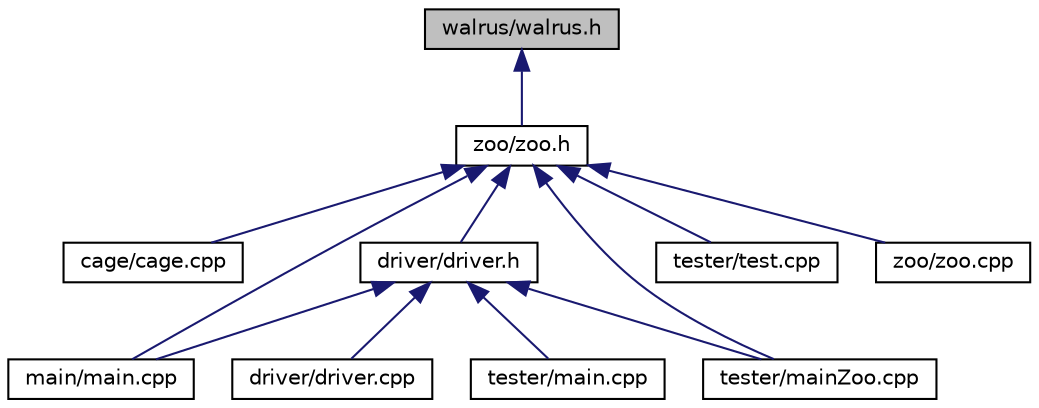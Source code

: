 digraph "walrus/walrus.h"
{
  edge [fontname="Helvetica",fontsize="10",labelfontname="Helvetica",labelfontsize="10"];
  node [fontname="Helvetica",fontsize="10",shape=record];
  Node1 [label="walrus/walrus.h",height=0.2,width=0.4,color="black", fillcolor="grey75", style="filled", fontcolor="black"];
  Node1 -> Node2 [dir="back",color="midnightblue",fontsize="10",style="solid"];
  Node2 [label="zoo/zoo.h",height=0.2,width=0.4,color="black", fillcolor="white", style="filled",URL="$zoo_8h.html"];
  Node2 -> Node3 [dir="back",color="midnightblue",fontsize="10",style="solid"];
  Node3 [label="cage/cage.cpp",height=0.2,width=0.4,color="black", fillcolor="white", style="filled",URL="$cage_8cpp.html"];
  Node2 -> Node4 [dir="back",color="midnightblue",fontsize="10",style="solid"];
  Node4 [label="driver/driver.h",height=0.2,width=0.4,color="black", fillcolor="white", style="filled",URL="$driver_8h.html"];
  Node4 -> Node5 [dir="back",color="midnightblue",fontsize="10",style="solid"];
  Node5 [label="driver/driver.cpp",height=0.2,width=0.4,color="black", fillcolor="white", style="filled",URL="$driver_8cpp.html"];
  Node4 -> Node6 [dir="back",color="midnightblue",fontsize="10",style="solid"];
  Node6 [label="main/main.cpp",height=0.2,width=0.4,color="black", fillcolor="white", style="filled",URL="$main_2main_8cpp.html"];
  Node4 -> Node7 [dir="back",color="midnightblue",fontsize="10",style="solid"];
  Node7 [label="tester/main.cpp",height=0.2,width=0.4,color="black", fillcolor="white", style="filled",URL="$tester_2main_8cpp.html"];
  Node4 -> Node8 [dir="back",color="midnightblue",fontsize="10",style="solid"];
  Node8 [label="tester/mainZoo.cpp",height=0.2,width=0.4,color="black", fillcolor="white", style="filled",URL="$mainZoo_8cpp.html"];
  Node2 -> Node6 [dir="back",color="midnightblue",fontsize="10",style="solid"];
  Node2 -> Node8 [dir="back",color="midnightblue",fontsize="10",style="solid"];
  Node2 -> Node9 [dir="back",color="midnightblue",fontsize="10",style="solid"];
  Node9 [label="tester/test.cpp",height=0.2,width=0.4,color="black", fillcolor="white", style="filled",URL="$test_8cpp.html"];
  Node2 -> Node10 [dir="back",color="midnightblue",fontsize="10",style="solid"];
  Node10 [label="zoo/zoo.cpp",height=0.2,width=0.4,color="black", fillcolor="white", style="filled",URL="$zoo_8cpp.html"];
}
